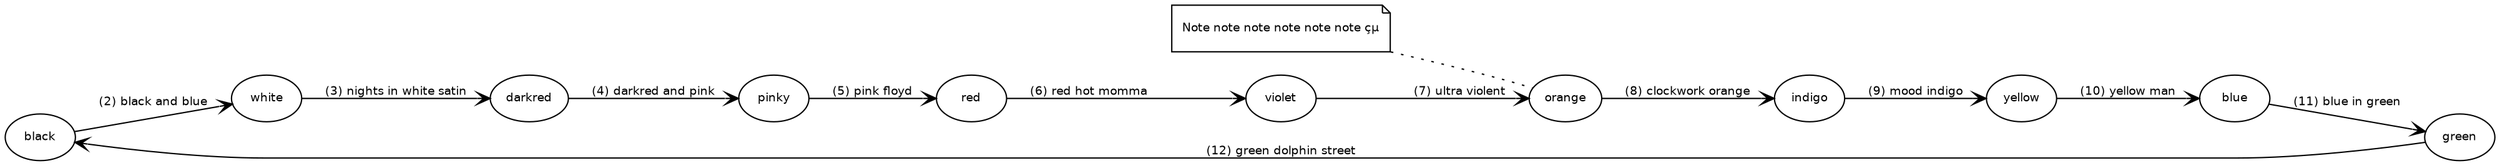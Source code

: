 /* Sequence chart represented as a directed graph
 * in the graphviz dot language (http://graphviz.org/)
 *
 * Generated by mscgen_js (https://sverweij.github.io/mscgen_js)
 */

graph {
  rankdir=LR
  splines=true
  ordering=out
  fontname="Helvetica"
  fontsize="9"
  node [style=filled, fillcolor=white fontname="Helvetica", fontsize="9" ]
  edge [fontname="Helvetica", fontsize="9", arrowhead=vee, arrowtail=vee, dir=forward]

  "black" [label="black"];
  "darkred" [label="darkred"];
  "red" [label="red"];
  "orange" [label="orange"];
  "yellow" [label="yellow"];
  "green" [label="green"];
  "blue" [label="blue"];
  "indigo" [label="indigo"];
  "violet" [label="violet"];
  "pinky" [label="pinky"];
  "white" [label="white"];

  box1 [label="Note note note note note note çµ", shape="note"]
  box1 -- {"orange","orange"} [style="dotted", dir="none"]
  "black" -- "white" [label="(2) black and blue"]
  "white" -- "darkred" [label="(3) nights in white satin"]
  "darkred" -- "pinky" [label="(4) darkred and pink"]
  "pinky" -- "red" [label="(5) pink floyd"]
  "red" -- "violet" [label="(6) red hot momma"]
  "violet" -- "orange" [label="(7) ultra violent"]
  "orange" -- "indigo" [label="(8) clockwork orange"]
  "indigo" -- "yellow" [label="(9) mood indigo"]
  "yellow" -- "blue" [label="(10) yellow man"]
  "blue" -- "green" [label="(11) blue in green"]
  "green" -- "black" [label="(12) green dolphin street"]
}